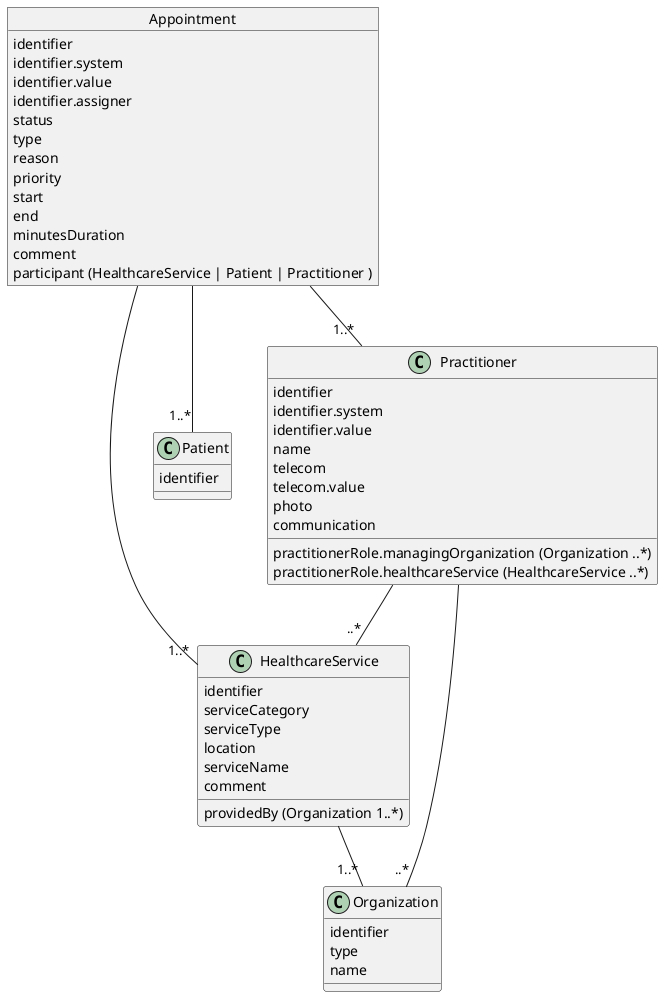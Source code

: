 @startuml
object Appointment{
  identifier
  identifier.system
  identifier.value
  identifier.assigner
  status
  type
  reason
  priority
  start
  end
  minutesDuration
  comment
  participant (HealthcareService | Patient | Practitioner )
}

Appointment -- "1..*" HealthcareService
Appointment -- "1..*" Patient
Appointment -- "1..*" Practitioner

object HealthcareService{
  identifier
  providedBy (Organization 1..*)
  serviceCategory
  serviceType
  location
  serviceName
  comment
}

HealthcareService -- "1..*" Organization

object Organization{
  identifier
  type
  name  
}

object Patient{
  identifier
}

object Practitioner{
  identifier
  identifier.system
  identifier.value
  name
  telecom
  telecom.value
  photo
  practitionerRole.managingOrganization (Organization ..*)
  practitionerRole.healthcareService (HealthcareService ..*)
  communication
}

Practitioner -- "..*" Organization
Practitioner -- "..*" HealthcareService
@enduml
